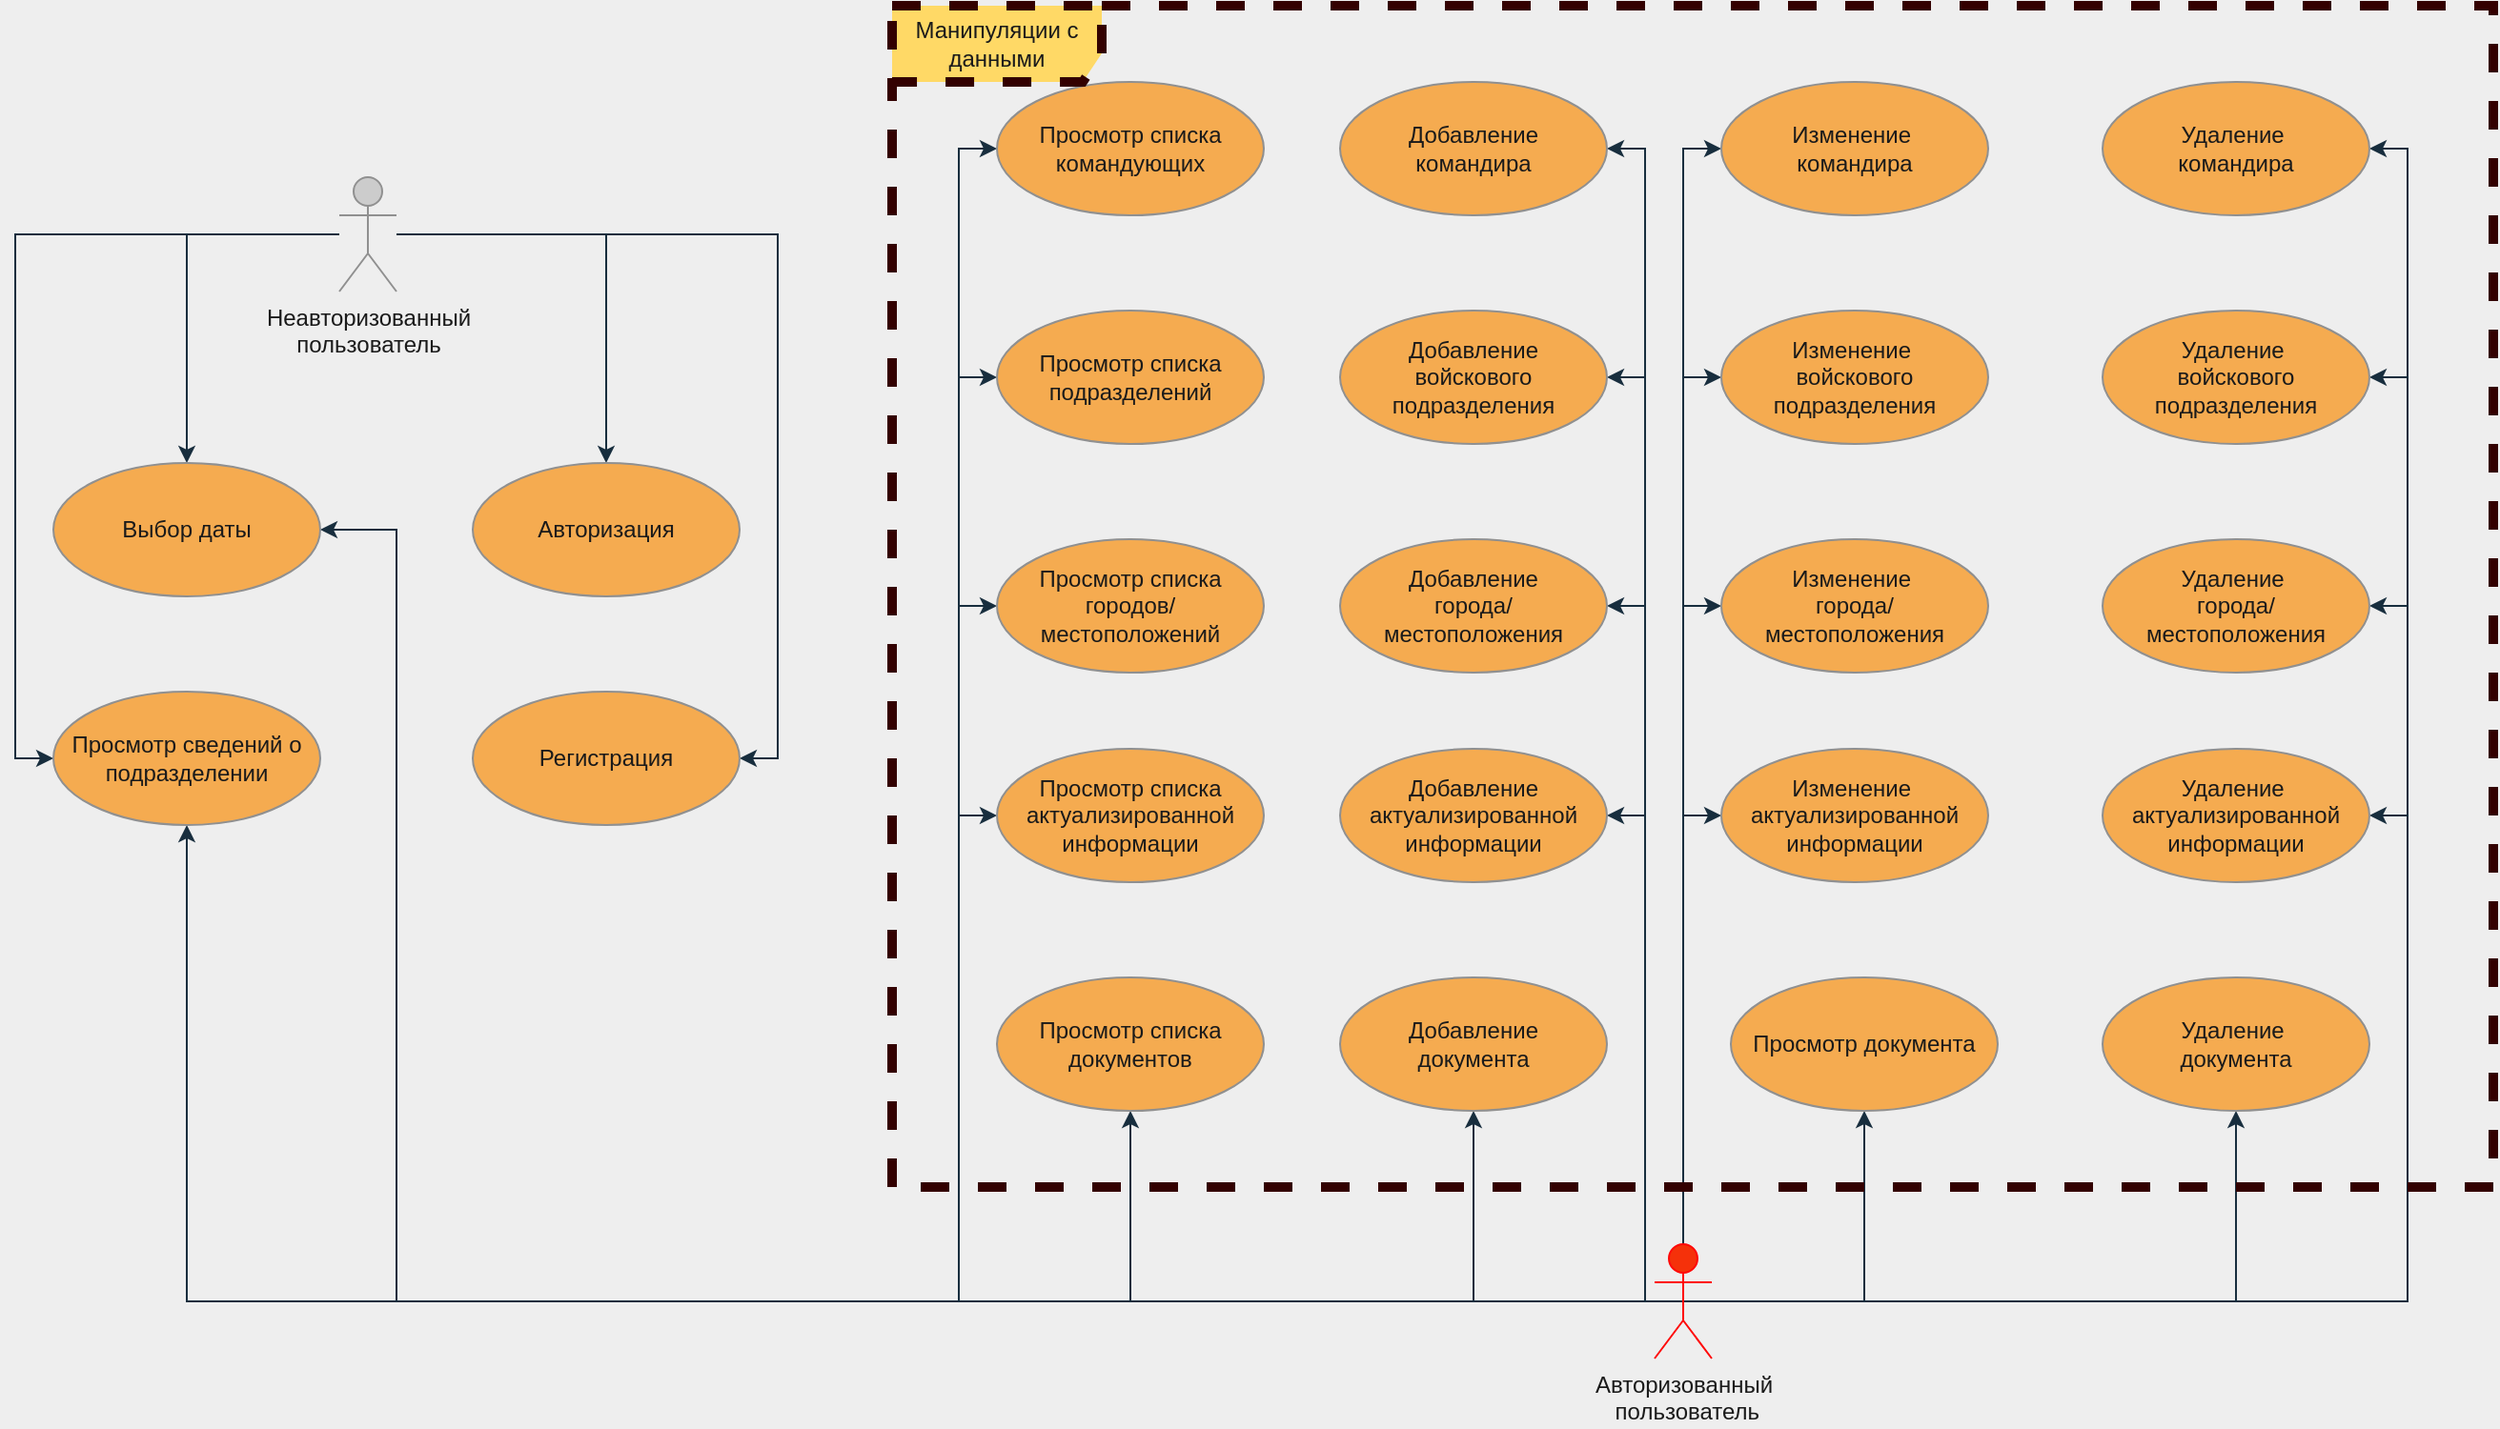 <mxfile version="13.9.9" type="device"><diagram id="GfWAIBq1_Jr5CtlIqVCl" name="Page-1"><mxGraphModel dx="1483" dy="867" grid="1" gridSize="20" guides="1" tooltips="1" connect="1" arrows="1" fold="1" page="1" pageScale="1" pageWidth="850" pageHeight="1100" background="#EEEEEE" math="0" shadow="0"><root><mxCell id="0"/><mxCell id="1" parent="0"/><mxCell id="M9LEqZEjPILpANIqyMLn-74" style="edgeStyle=orthogonalEdgeStyle;rounded=0;orthogonalLoop=1;jettySize=auto;html=1;labelBackgroundColor=#EEEEEE;strokeColor=#182E3E;fontColor=#1A1A1A;" parent="1" source="M9LEqZEjPILpANIqyMLn-2" target="M9LEqZEjPILpANIqyMLn-17" edge="1"><mxGeometry relative="1" as="geometry"/></mxCell><mxCell id="M9LEqZEjPILpANIqyMLn-75" style="edgeStyle=orthogonalEdgeStyle;rounded=0;orthogonalLoop=1;jettySize=auto;html=1;labelBackgroundColor=#EEEEEE;strokeColor=#182E3E;fontColor=#1A1A1A;" parent="1" source="M9LEqZEjPILpANIqyMLn-2" target="M9LEqZEjPILpANIqyMLn-19" edge="1"><mxGeometry relative="1" as="geometry"/></mxCell><mxCell id="M9LEqZEjPILpANIqyMLn-78" style="edgeStyle=orthogonalEdgeStyle;rounded=0;orthogonalLoop=1;jettySize=auto;html=1;entryX=0;entryY=0.5;entryDx=0;entryDy=0;labelBackgroundColor=#EEEEEE;strokeColor=#182E3E;fontColor=#1A1A1A;" parent="1" source="M9LEqZEjPILpANIqyMLn-2" target="M9LEqZEjPILpANIqyMLn-13" edge="1"><mxGeometry relative="1" as="geometry"/></mxCell><mxCell id="M9LEqZEjPILpANIqyMLn-79" style="edgeStyle=orthogonalEdgeStyle;rounded=0;orthogonalLoop=1;jettySize=auto;html=1;entryX=1;entryY=0.5;entryDx=0;entryDy=0;labelBackgroundColor=#EEEEEE;strokeColor=#182E3E;fontColor=#1A1A1A;" parent="1" source="M9LEqZEjPILpANIqyMLn-2" target="M9LEqZEjPILpANIqyMLn-18" edge="1"><mxGeometry relative="1" as="geometry"/></mxCell><mxCell id="M9LEqZEjPILpANIqyMLn-2" value="Неавторизованный&lt;br&gt;пользователь" style="shape=umlActor;verticalLabelPosition=bottom;verticalAlign=top;html=1;outlineConnect=0;strokeColor=#909090;fontColor=#1A1A1A;fillColor=#CCCCCC;" parent="1" vertex="1"><mxGeometry x="210" y="130" width="30" height="60" as="geometry"/></mxCell><mxCell id="M9LEqZEjPILpANIqyMLn-48" style="edgeStyle=orthogonalEdgeStyle;rounded=0;orthogonalLoop=1;jettySize=auto;html=1;labelBackgroundColor=#EEEEEE;strokeColor=#182E3E;fontColor=#1A1A1A;" parent="1" source="M9LEqZEjPILpANIqyMLn-5" target="M9LEqZEjPILpANIqyMLn-43" edge="1"><mxGeometry relative="1" as="geometry"><mxPoint x="935.0" y="650" as="targetPoint"/></mxGeometry></mxCell><mxCell id="M9LEqZEjPILpANIqyMLn-50" style="edgeStyle=orthogonalEdgeStyle;rounded=0;orthogonalLoop=1;jettySize=auto;html=1;exitX=0.5;exitY=0;exitDx=0;exitDy=0;exitPerimeter=0;entryX=1;entryY=0.5;entryDx=0;entryDy=0;labelBackgroundColor=#EEEEEE;strokeColor=#182E3E;fontColor=#1A1A1A;" parent="1" source="M9LEqZEjPILpANIqyMLn-5" target="M9LEqZEjPILpANIqyMLn-32" edge="1"><mxGeometry relative="1" as="geometry"><Array as="points"><mxPoint x="915" y="720"/><mxPoint x="1295" y="720"/><mxPoint x="1295" y="465"/></Array></mxGeometry></mxCell><mxCell id="M9LEqZEjPILpANIqyMLn-51" style="edgeStyle=orthogonalEdgeStyle;rounded=0;orthogonalLoop=1;jettySize=auto;html=1;entryX=1;entryY=0.5;entryDx=0;entryDy=0;labelBackgroundColor=#EEEEEE;strokeColor=#182E3E;fontColor=#1A1A1A;" parent="1" source="M9LEqZEjPILpANIqyMLn-5" target="M9LEqZEjPILpANIqyMLn-27" edge="1"><mxGeometry relative="1" as="geometry"/></mxCell><mxCell id="M9LEqZEjPILpANIqyMLn-52" style="edgeStyle=orthogonalEdgeStyle;rounded=0;orthogonalLoop=1;jettySize=auto;html=1;entryX=1;entryY=0.5;entryDx=0;entryDy=0;labelBackgroundColor=#EEEEEE;strokeColor=#182E3E;fontColor=#1A1A1A;" parent="1" source="M9LEqZEjPILpANIqyMLn-5" target="M9LEqZEjPILpANIqyMLn-24" edge="1"><mxGeometry relative="1" as="geometry"/></mxCell><mxCell id="M9LEqZEjPILpANIqyMLn-53" style="edgeStyle=orthogonalEdgeStyle;rounded=0;orthogonalLoop=1;jettySize=auto;html=1;entryX=1;entryY=0.5;entryDx=0;entryDy=0;labelBackgroundColor=#EEEEEE;strokeColor=#182E3E;fontColor=#1A1A1A;" parent="1" source="M9LEqZEjPILpANIqyMLn-5" target="M9LEqZEjPILpANIqyMLn-16" edge="1"><mxGeometry relative="1" as="geometry"/></mxCell><mxCell id="M9LEqZEjPILpANIqyMLn-54" style="edgeStyle=orthogonalEdgeStyle;rounded=0;orthogonalLoop=1;jettySize=auto;html=1;entryX=0.5;entryY=1;entryDx=0;entryDy=0;labelBackgroundColor=#EEEEEE;strokeColor=#182E3E;fontColor=#1A1A1A;" parent="1" source="M9LEqZEjPILpANIqyMLn-5" target="M9LEqZEjPILpANIqyMLn-41" edge="1"><mxGeometry relative="1" as="geometry"/></mxCell><mxCell id="M9LEqZEjPILpANIqyMLn-55" style="edgeStyle=orthogonalEdgeStyle;rounded=0;orthogonalLoop=1;jettySize=auto;html=1;entryX=0.5;entryY=1;entryDx=0;entryDy=0;labelBackgroundColor=#EEEEEE;strokeColor=#182E3E;fontColor=#1A1A1A;" parent="1" source="M9LEqZEjPILpANIqyMLn-5" target="M9LEqZEjPILpANIqyMLn-44" edge="1"><mxGeometry relative="1" as="geometry"/></mxCell><mxCell id="M9LEqZEjPILpANIqyMLn-56" style="edgeStyle=orthogonalEdgeStyle;rounded=0;orthogonalLoop=1;jettySize=auto;html=1;entryX=0;entryY=0.5;entryDx=0;entryDy=0;labelBackgroundColor=#EEEEEE;strokeColor=#182E3E;fontColor=#1A1A1A;" parent="1" source="M9LEqZEjPILpANIqyMLn-5" target="M9LEqZEjPILpANIqyMLn-37" edge="1"><mxGeometry relative="1" as="geometry"/></mxCell><mxCell id="M9LEqZEjPILpANIqyMLn-57" style="edgeStyle=orthogonalEdgeStyle;rounded=0;orthogonalLoop=1;jettySize=auto;html=1;entryX=0;entryY=0.5;entryDx=0;entryDy=0;labelBackgroundColor=#EEEEEE;strokeColor=#182E3E;fontColor=#1A1A1A;" parent="1" source="M9LEqZEjPILpANIqyMLn-5" target="M9LEqZEjPILpANIqyMLn-36" edge="1"><mxGeometry relative="1" as="geometry"/></mxCell><mxCell id="M9LEqZEjPILpANIqyMLn-58" style="edgeStyle=orthogonalEdgeStyle;rounded=0;orthogonalLoop=1;jettySize=auto;html=1;entryX=0;entryY=0.5;entryDx=0;entryDy=0;labelBackgroundColor=#EEEEEE;strokeColor=#182E3E;fontColor=#1A1A1A;" parent="1" source="M9LEqZEjPILpANIqyMLn-5" target="M9LEqZEjPILpANIqyMLn-35" edge="1"><mxGeometry relative="1" as="geometry"/></mxCell><mxCell id="M9LEqZEjPILpANIqyMLn-59" style="edgeStyle=orthogonalEdgeStyle;rounded=0;orthogonalLoop=1;jettySize=auto;html=1;entryX=0;entryY=0.5;entryDx=0;entryDy=0;labelBackgroundColor=#EEEEEE;strokeColor=#182E3E;fontColor=#1A1A1A;" parent="1" source="M9LEqZEjPILpANIqyMLn-5" target="M9LEqZEjPILpANIqyMLn-34" edge="1"><mxGeometry relative="1" as="geometry"/></mxCell><mxCell id="M9LEqZEjPILpANIqyMLn-63" style="edgeStyle=orthogonalEdgeStyle;rounded=0;orthogonalLoop=1;jettySize=auto;html=1;entryX=0;entryY=0.5;entryDx=0;entryDy=0;labelBackgroundColor=#EEEEEE;strokeColor=#182E3E;fontColor=#1A1A1A;" parent="1" source="M9LEqZEjPILpANIqyMLn-5" target="M9LEqZEjPILpANIqyMLn-26" edge="1"><mxGeometry relative="1" as="geometry"><Array as="points"><mxPoint x="915" y="355"/></Array></mxGeometry></mxCell><mxCell id="M9LEqZEjPILpANIqyMLn-64" style="edgeStyle=orthogonalEdgeStyle;rounded=0;orthogonalLoop=1;jettySize=auto;html=1;entryX=0;entryY=0.5;entryDx=0;entryDy=0;labelBackgroundColor=#EEEEEE;strokeColor=#182E3E;fontColor=#1A1A1A;" parent="1" source="M9LEqZEjPILpANIqyMLn-5" target="M9LEqZEjPILpANIqyMLn-23" edge="1"><mxGeometry relative="1" as="geometry"><Array as="points"><mxPoint x="915" y="235"/></Array></mxGeometry></mxCell><mxCell id="M9LEqZEjPILpANIqyMLn-65" style="edgeStyle=orthogonalEdgeStyle;rounded=0;orthogonalLoop=1;jettySize=auto;html=1;entryX=1;entryY=0.5;entryDx=0;entryDy=0;labelBackgroundColor=#EEEEEE;strokeColor=#182E3E;fontColor=#1A1A1A;" parent="1" source="M9LEqZEjPILpANIqyMLn-5" target="M9LEqZEjPILpANIqyMLn-30" edge="1"><mxGeometry relative="1" as="geometry"><Array as="points"><mxPoint x="895" y="720"/><mxPoint x="895" y="465"/></Array></mxGeometry></mxCell><mxCell id="M9LEqZEjPILpANIqyMLn-66" style="edgeStyle=orthogonalEdgeStyle;rounded=0;orthogonalLoop=1;jettySize=auto;html=1;entryX=1;entryY=0.5;entryDx=0;entryDy=0;labelBackgroundColor=#EEEEEE;strokeColor=#182E3E;fontColor=#1A1A1A;" parent="1" source="M9LEqZEjPILpANIqyMLn-5" target="M9LEqZEjPILpANIqyMLn-25" edge="1"><mxGeometry relative="1" as="geometry"><Array as="points"><mxPoint x="895" y="720"/><mxPoint x="895" y="355"/></Array></mxGeometry></mxCell><mxCell id="M9LEqZEjPILpANIqyMLn-67" style="edgeStyle=orthogonalEdgeStyle;rounded=0;orthogonalLoop=1;jettySize=auto;html=1;entryX=1;entryY=0.5;entryDx=0;entryDy=0;labelBackgroundColor=#EEEEEE;strokeColor=#182E3E;fontColor=#1A1A1A;" parent="1" source="M9LEqZEjPILpANIqyMLn-5" target="M9LEqZEjPILpANIqyMLn-22" edge="1"><mxGeometry relative="1" as="geometry"><Array as="points"><mxPoint x="895" y="720"/><mxPoint x="895" y="235"/></Array></mxGeometry></mxCell><mxCell id="M9LEqZEjPILpANIqyMLn-68" style="edgeStyle=orthogonalEdgeStyle;rounded=0;orthogonalLoop=1;jettySize=auto;html=1;entryX=0;entryY=0.5;entryDx=0;entryDy=0;labelBackgroundColor=#EEEEEE;strokeColor=#182E3E;fontColor=#1A1A1A;" parent="1" source="M9LEqZEjPILpANIqyMLn-5" target="M9LEqZEjPILpANIqyMLn-15" edge="1"><mxGeometry relative="1" as="geometry"><Array as="points"><mxPoint x="915" y="115"/></Array></mxGeometry></mxCell><mxCell id="M9LEqZEjPILpANIqyMLn-69" style="edgeStyle=orthogonalEdgeStyle;rounded=0;orthogonalLoop=1;jettySize=auto;html=1;entryX=1;entryY=0.5;entryDx=0;entryDy=0;labelBackgroundColor=#EEEEEE;strokeColor=#182E3E;fontColor=#1A1A1A;" parent="1" source="M9LEqZEjPILpANIqyMLn-5" target="M9LEqZEjPILpANIqyMLn-12" edge="1"><mxGeometry relative="1" as="geometry"><Array as="points"><mxPoint x="895" y="720"/><mxPoint x="895" y="115"/></Array></mxGeometry></mxCell><mxCell id="M9LEqZEjPILpANIqyMLn-80" style="edgeStyle=orthogonalEdgeStyle;rounded=0;orthogonalLoop=1;jettySize=auto;html=1;entryX=0.5;entryY=1;entryDx=0;entryDy=0;labelBackgroundColor=#EEEEEE;strokeColor=#182E3E;fontColor=#1A1A1A;" parent="1" source="M9LEqZEjPILpANIqyMLn-5" target="M9LEqZEjPILpANIqyMLn-13" edge="1"><mxGeometry relative="1" as="geometry"/></mxCell><mxCell id="M9LEqZEjPILpANIqyMLn-81" style="edgeStyle=orthogonalEdgeStyle;rounded=0;orthogonalLoop=1;jettySize=auto;html=1;entryX=1;entryY=0.5;entryDx=0;entryDy=0;labelBackgroundColor=#EEEEEE;strokeColor=#182E3E;fontColor=#1A1A1A;exitX=0.5;exitY=0.5;exitDx=0;exitDy=0;exitPerimeter=0;" parent="1" source="M9LEqZEjPILpANIqyMLn-5" target="M9LEqZEjPILpANIqyMLn-17" edge="1"><mxGeometry relative="1" as="geometry"><Array as="points"><mxPoint x="240" y="720"/><mxPoint x="240" y="315"/></Array><mxPoint x="900" y="720" as="sourcePoint"/></mxGeometry></mxCell><mxCell id="M9LEqZEjPILpANIqyMLn-114" style="edgeStyle=orthogonalEdgeStyle;rounded=0;sketch=0;orthogonalLoop=1;jettySize=auto;html=1;entryX=0;entryY=0.5;entryDx=0;entryDy=0;strokeColor=#182E3E;fontColor=#1A1A1A;" parent="1" source="M9LEqZEjPILpANIqyMLn-5" target="M9LEqZEjPILpANIqyMLn-31" edge="1"><mxGeometry relative="1" as="geometry"><Array as="points"><mxPoint x="915" y="465"/></Array></mxGeometry></mxCell><mxCell id="M9LEqZEjPILpANIqyMLn-116" style="edgeStyle=orthogonalEdgeStyle;rounded=0;sketch=0;orthogonalLoop=1;jettySize=auto;html=1;entryX=0.5;entryY=1;entryDx=0;entryDy=0;strokeColor=#182E3E;fontColor=#1A1A1A;" parent="1" source="M9LEqZEjPILpANIqyMLn-5" target="M9LEqZEjPILpANIqyMLn-112" edge="1"><mxGeometry relative="1" as="geometry"/></mxCell><mxCell id="M9LEqZEjPILpANIqyMLn-5" value="Авторизованный&lt;br&gt;&amp;nbsp;пользователь" style="shape=umlActor;verticalLabelPosition=bottom;verticalAlign=top;html=1;outlineConnect=0;fontColor=#1A1A1A;fillColor=#F5310A;strokeColor=#FF0808;" parent="1" vertex="1"><mxGeometry x="900" y="690" width="30" height="60" as="geometry"/></mxCell><mxCell id="M9LEqZEjPILpANIqyMLn-13" value="Просмотр сведений о подразделении" style="ellipse;whiteSpace=wrap;html=1;fillColor=#F5AB50;strokeColor=#909090;fontColor=#1A1A1A;" parent="1" vertex="1"><mxGeometry x="60" y="400" width="140" height="70" as="geometry"/></mxCell><mxCell id="M9LEqZEjPILpANIqyMLn-17" value="Выбор даты" style="ellipse;whiteSpace=wrap;html=1;fillColor=#F5AB50;strokeColor=#909090;fontColor=#1A1A1A;" parent="1" vertex="1"><mxGeometry x="60" y="280" width="140" height="70" as="geometry"/></mxCell><mxCell id="M9LEqZEjPILpANIqyMLn-18" value="Регистрация" style="ellipse;whiteSpace=wrap;html=1;fillColor=#F5AB50;strokeColor=#909090;fontColor=#1A1A1A;" parent="1" vertex="1"><mxGeometry x="280" y="400" width="140" height="70" as="geometry"/></mxCell><mxCell id="M9LEqZEjPILpANIqyMLn-19" value="Авторизация" style="ellipse;whiteSpace=wrap;html=1;fillColor=#F5AB50;strokeColor=#909090;fontColor=#1A1A1A;" parent="1" vertex="1"><mxGeometry x="280" y="280" width="140" height="70" as="geometry"/></mxCell><mxCell id="M9LEqZEjPILpANIqyMLn-82" value="" style="group;sketch=0;shadow=0;rounded=0;glass=0;fontColor=#1A1A1A;" parent="1" vertex="1" connectable="0"><mxGeometry x="555" y="80" width="720" height="550" as="geometry"/></mxCell><mxCell id="M9LEqZEjPILpANIqyMLn-38" value="" style="group;fontColor=#1A1A1A;" parent="M9LEqZEjPILpANIqyMLn-82" vertex="1" connectable="0"><mxGeometry width="720" height="430" as="geometry"/></mxCell><mxCell id="M9LEqZEjPILpANIqyMLn-20" value="" style="group;fontColor=#1A1A1A;" parent="M9LEqZEjPILpANIqyMLn-38" vertex="1" connectable="0"><mxGeometry x="180" width="540" height="70" as="geometry"/></mxCell><mxCell id="M9LEqZEjPILpANIqyMLn-12" value="Добавление &lt;br&gt;командира" style="ellipse;whiteSpace=wrap;html=1;fillColor=#F5AB50;strokeColor=#909090;fontColor=#1A1A1A;" parent="M9LEqZEjPILpANIqyMLn-20" vertex="1"><mxGeometry width="140" height="70" as="geometry"/></mxCell><mxCell id="M9LEqZEjPILpANIqyMLn-15" value="Изменение&amp;nbsp;&lt;br&gt;командира" style="ellipse;whiteSpace=wrap;html=1;fillColor=#F5AB50;strokeColor=#909090;fontColor=#1A1A1A;" parent="M9LEqZEjPILpANIqyMLn-20" vertex="1"><mxGeometry x="200" width="140" height="70" as="geometry"/></mxCell><mxCell id="M9LEqZEjPILpANIqyMLn-16" value="Удаление&amp;nbsp;&lt;br&gt;командира" style="ellipse;whiteSpace=wrap;html=1;fillColor=#F5AB50;strokeColor=#909090;fontColor=#1A1A1A;" parent="M9LEqZEjPILpANIqyMLn-20" vertex="1"><mxGeometry x="400" width="140" height="70" as="geometry"/></mxCell><mxCell id="M9LEqZEjPILpANIqyMLn-21" value="" style="group;fontColor=#1A1A1A;" parent="M9LEqZEjPILpANIqyMLn-38" vertex="1" connectable="0"><mxGeometry x="180" y="120" width="540" height="70" as="geometry"/></mxCell><mxCell id="M9LEqZEjPILpANIqyMLn-22" value="Добавление &lt;br&gt;войскового подразделения" style="ellipse;whiteSpace=wrap;html=1;fillColor=#F5AB50;strokeColor=#909090;fontColor=#1A1A1A;" parent="M9LEqZEjPILpANIqyMLn-21" vertex="1"><mxGeometry width="140" height="70" as="geometry"/></mxCell><mxCell id="M9LEqZEjPILpANIqyMLn-23" value="Изменение&amp;nbsp;&lt;br&gt;войскового подразделения" style="ellipse;whiteSpace=wrap;html=1;fillColor=#F5AB50;strokeColor=#909090;fontColor=#1A1A1A;" parent="M9LEqZEjPILpANIqyMLn-21" vertex="1"><mxGeometry x="200" width="140" height="70" as="geometry"/></mxCell><mxCell id="M9LEqZEjPILpANIqyMLn-24" value="Удаление&amp;nbsp;&lt;br&gt;войскового подразделения" style="ellipse;whiteSpace=wrap;html=1;fillColor=#F5AB50;strokeColor=#909090;fontColor=#1A1A1A;" parent="M9LEqZEjPILpANIqyMLn-21" vertex="1"><mxGeometry x="400" width="140" height="70" as="geometry"/></mxCell><mxCell id="M9LEqZEjPILpANIqyMLn-28" value="" style="group;fontColor=#1A1A1A;" parent="M9LEqZEjPILpANIqyMLn-38" vertex="1" connectable="0"><mxGeometry x="180" y="240" width="540" height="70" as="geometry"/></mxCell><mxCell id="M9LEqZEjPILpANIqyMLn-25" value="Добавление &lt;br&gt;города/&lt;br&gt;местоположения" style="ellipse;whiteSpace=wrap;html=1;fillColor=#F5AB50;strokeColor=#909090;fontColor=#1A1A1A;" parent="M9LEqZEjPILpANIqyMLn-28" vertex="1"><mxGeometry width="140" height="70" as="geometry"/></mxCell><mxCell id="M9LEqZEjPILpANIqyMLn-26" value="Изменение&amp;nbsp;&lt;br&gt;города/&lt;br&gt;местоположения" style="ellipse;whiteSpace=wrap;html=1;fillColor=#F5AB50;strokeColor=#909090;fontColor=#1A1A1A;" parent="M9LEqZEjPILpANIqyMLn-28" vertex="1"><mxGeometry x="200" width="140" height="70" as="geometry"/></mxCell><mxCell id="M9LEqZEjPILpANIqyMLn-27" value="Удаление&amp;nbsp;&lt;br&gt;города/&lt;br&gt;местоположения" style="ellipse;whiteSpace=wrap;html=1;fillColor=#F5AB50;strokeColor=#909090;fontColor=#1A1A1A;" parent="M9LEqZEjPILpANIqyMLn-28" vertex="1"><mxGeometry x="400" width="140" height="70" as="geometry"/></mxCell><mxCell id="M9LEqZEjPILpANIqyMLn-29" value="" style="group;fontColor=#1A1A1A;" parent="M9LEqZEjPILpANIqyMLn-38" vertex="1" connectable="0"><mxGeometry x="180" y="350" width="540" height="70" as="geometry"/></mxCell><mxCell id="M9LEqZEjPILpANIqyMLn-30" value="Добавление &lt;br&gt;актуализированной информации" style="ellipse;whiteSpace=wrap;html=1;fillColor=#F5AB50;strokeColor=#909090;fontColor=#1A1A1A;" parent="M9LEqZEjPILpANIqyMLn-29" vertex="1"><mxGeometry width="140" height="70" as="geometry"/></mxCell><mxCell id="M9LEqZEjPILpANIqyMLn-31" value="Изменение&amp;nbsp;&lt;br&gt;актуализированной информации" style="ellipse;whiteSpace=wrap;html=1;fillColor=#F5AB50;strokeColor=#909090;fontColor=#1A1A1A;" parent="M9LEqZEjPILpANIqyMLn-29" vertex="1"><mxGeometry x="200" width="140" height="70" as="geometry"/></mxCell><mxCell id="M9LEqZEjPILpANIqyMLn-32" value="Удаление&amp;nbsp;&lt;br&gt;актуализированной информации" style="ellipse;whiteSpace=wrap;html=1;fillColor=#F5AB50;strokeColor=#909090;fontColor=#1A1A1A;" parent="M9LEqZEjPILpANIqyMLn-29" vertex="1"><mxGeometry x="400" width="140" height="70" as="geometry"/></mxCell><mxCell id="M9LEqZEjPILpANIqyMLn-34" value="Просмотр списка командующих" style="ellipse;whiteSpace=wrap;html=1;fillColor=#F5AB50;strokeColor=#909090;fontColor=#1A1A1A;" parent="M9LEqZEjPILpANIqyMLn-38" vertex="1"><mxGeometry width="140" height="70" as="geometry"/></mxCell><mxCell id="M9LEqZEjPILpANIqyMLn-35" value="Просмотр списка подразделений" style="ellipse;whiteSpace=wrap;html=1;fillColor=#F5AB50;strokeColor=#909090;fontColor=#1A1A1A;" parent="M9LEqZEjPILpANIqyMLn-38" vertex="1"><mxGeometry y="120" width="140" height="70" as="geometry"/></mxCell><mxCell id="M9LEqZEjPILpANIqyMLn-36" value="Просмотр списка городов/местоположений" style="ellipse;whiteSpace=wrap;html=1;fillColor=#F5AB50;strokeColor=#909090;fontColor=#1A1A1A;" parent="M9LEqZEjPILpANIqyMLn-38" vertex="1"><mxGeometry y="240" width="140" height="70" as="geometry"/></mxCell><mxCell id="M9LEqZEjPILpANIqyMLn-37" value="Просмотр списка актуализированной информации" style="ellipse;whiteSpace=wrap;html=1;fillColor=#F5AB50;strokeColor=#909090;fontColor=#1A1A1A;" parent="M9LEqZEjPILpANIqyMLn-38" vertex="1"><mxGeometry y="350" width="140" height="70" as="geometry"/></mxCell><mxCell id="M9LEqZEjPILpANIqyMLn-46" value="" style="group;fontColor=#1A1A1A;" parent="M9LEqZEjPILpANIqyMLn-82" vertex="1" connectable="0"><mxGeometry y="470" width="720" height="80" as="geometry"/></mxCell><mxCell id="M9LEqZEjPILpANIqyMLn-44" value="Просмотр списка документов" style="ellipse;whiteSpace=wrap;html=1;fillColor=#F5AB50;strokeColor=#909090;fontColor=#1A1A1A;" parent="M9LEqZEjPILpANIqyMLn-46" vertex="1"><mxGeometry width="140" height="70" as="geometry"/></mxCell><mxCell id="M9LEqZEjPILpANIqyMLn-41" value="Добавление &lt;br&gt;документа" style="ellipse;whiteSpace=wrap;html=1;fillColor=#F5AB50;strokeColor=#909090;fontColor=#1A1A1A;" parent="M9LEqZEjPILpANIqyMLn-46" vertex="1"><mxGeometry x="180" width="140" height="70" as="geometry"/></mxCell><mxCell id="M9LEqZEjPILpANIqyMLn-43" value="Удаление&amp;nbsp;&lt;br&gt;документа" style="ellipse;whiteSpace=wrap;html=1;fillColor=#F5AB50;strokeColor=#909090;fontColor=#1A1A1A;" parent="M9LEqZEjPILpANIqyMLn-46" vertex="1"><mxGeometry x="580" width="140" height="70" as="geometry"/></mxCell><mxCell id="M9LEqZEjPILpANIqyMLn-112" value="Просмотр документа" style="ellipse;whiteSpace=wrap;html=1;fillColor=#F5AB50;strokeColor=#909090;fontColor=#1A1A1A;" parent="M9LEqZEjPILpANIqyMLn-46" vertex="1"><mxGeometry x="385" width="140" height="70" as="geometry"/></mxCell><mxCell id="M9LEqZEjPILpANIqyMLn-83" value="Манипуляции с данными" style="shape=umlFrame;whiteSpace=wrap;html=1;rounded=0;sketch=0;fontColor=#1A1A1A;width=110;height=40;fillColor=#FFD966;strokeColor=#330000;dashed=1;strokeWidth=5;perimeterSpacing=10;" parent="1" vertex="1"><mxGeometry x="500" y="40" width="840" height="620" as="geometry"/></mxCell></root></mxGraphModel></diagram></mxfile>